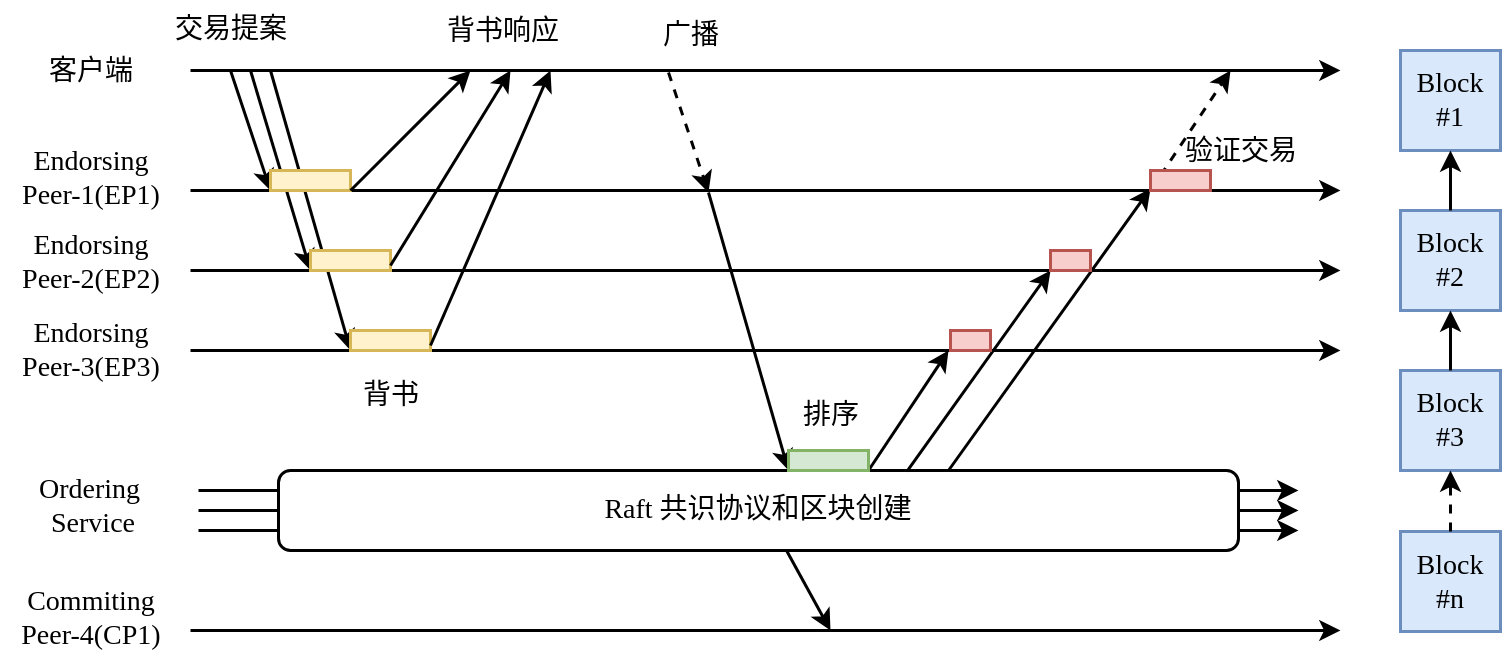 <mxfile version="24.0.4" type="github">
  <diagram name="第 1 页" id="04GrkCOda3u9FRn1Vndo">
    <mxGraphModel dx="794" dy="492" grid="1" gridSize="10" guides="1" tooltips="1" connect="1" arrows="1" fold="1" page="1" pageScale="1" pageWidth="827" pageHeight="1169" math="0" shadow="0">
      <root>
        <mxCell id="0" />
        <mxCell id="1" parent="0" />
        <mxCell id="cvtWXRdPuCVlEjRCMvrC-1" value="" style="endArrow=classic;html=1;rounded=0;fontSize=14;fontFamily=宋体;strokeWidth=1.5;" parent="1" edge="1">
          <mxGeometry width="50" height="50" relative="1" as="geometry">
            <mxPoint x="160" y="340" as="sourcePoint" />
            <mxPoint x="735" y="340" as="targetPoint" />
          </mxGeometry>
        </mxCell>
        <mxCell id="cvtWXRdPuCVlEjRCMvrC-2" value="" style="endArrow=classic;html=1;rounded=0;fontSize=14;fontFamily=宋体;strokeWidth=1.5;" parent="1" edge="1">
          <mxGeometry width="50" height="50" relative="1" as="geometry">
            <mxPoint x="160" y="400" as="sourcePoint" />
            <mxPoint x="735" y="400" as="targetPoint" />
          </mxGeometry>
        </mxCell>
        <mxCell id="cvtWXRdPuCVlEjRCMvrC-3" value="" style="endArrow=classic;html=1;rounded=0;fontSize=14;fontFamily=宋体;strokeWidth=1.5;" parent="1" edge="1">
          <mxGeometry width="50" height="50" relative="1" as="geometry">
            <mxPoint x="160" y="440" as="sourcePoint" />
            <mxPoint x="735" y="440" as="targetPoint" />
          </mxGeometry>
        </mxCell>
        <mxCell id="cvtWXRdPuCVlEjRCMvrC-4" value="" style="endArrow=classic;html=1;rounded=0;fontSize=14;fontFamily=宋体;strokeWidth=1.5;" parent="1" edge="1">
          <mxGeometry width="50" height="50" relative="1" as="geometry">
            <mxPoint x="160" y="480" as="sourcePoint" />
            <mxPoint x="735" y="480" as="targetPoint" />
          </mxGeometry>
        </mxCell>
        <mxCell id="cvtWXRdPuCVlEjRCMvrC-6" value="" style="endArrow=classic;html=1;rounded=0;fontSize=14;fontFamily=宋体;strokeWidth=1.5;" parent="1" edge="1">
          <mxGeometry width="50" height="50" relative="1" as="geometry">
            <mxPoint x="164" y="550" as="sourcePoint" />
            <mxPoint x="714" y="550" as="targetPoint" />
          </mxGeometry>
        </mxCell>
        <mxCell id="cvtWXRdPuCVlEjRCMvrC-7" value="" style="endArrow=classic;html=1;rounded=0;fontSize=14;fontFamily=宋体;strokeWidth=1.5;" parent="1" edge="1">
          <mxGeometry width="50" height="50" relative="1" as="geometry">
            <mxPoint x="164" y="560" as="sourcePoint" />
            <mxPoint x="714" y="560" as="targetPoint" />
          </mxGeometry>
        </mxCell>
        <mxCell id="cvtWXRdPuCVlEjRCMvrC-8" value="" style="endArrow=classic;html=1;rounded=0;fontSize=14;fontFamily=宋体;strokeWidth=1.5;" parent="1" edge="1">
          <mxGeometry width="50" height="50" relative="1" as="geometry">
            <mxPoint x="164" y="570" as="sourcePoint" />
            <mxPoint x="714" y="570" as="targetPoint" />
          </mxGeometry>
        </mxCell>
        <mxCell id="cvtWXRdPuCVlEjRCMvrC-5" value="Raft 共识协议和区块创建" style="rounded=1;whiteSpace=wrap;html=1;fontSize=14;fontFamily=宋体;strokeWidth=1.5;" parent="1" vertex="1">
          <mxGeometry x="204" y="540" width="480" height="40" as="geometry" />
        </mxCell>
        <mxCell id="cvtWXRdPuCVlEjRCMvrC-9" value="&lt;font style=&quot;vertical-align: inherit; font-size: 14px;&quot;&gt;&lt;font style=&quot;vertical-align: inherit; font-size: 14px;&quot;&gt;客户端&lt;/font&gt;&lt;/font&gt;" style="text;html=1;align=center;verticalAlign=middle;resizable=0;points=[];autosize=1;strokeColor=none;fillColor=none;fontSize=14;fontFamily=宋体;" parent="1" vertex="1">
          <mxGeometry x="75" y="326" width="70" height="30" as="geometry" />
        </mxCell>
        <mxCell id="cvtWXRdPuCVlEjRCMvrC-10" value="&lt;font style=&quot;vertical-align: inherit; font-size: 14px;&quot;&gt;&lt;font style=&quot;vertical-align: inherit; font-size: 14px;&quot;&gt;&lt;font style=&quot;vertical-align: inherit; font-size: 14px;&quot;&gt;&lt;font style=&quot;vertical-align: inherit; font-size: 14px;&quot;&gt;Endorsing&lt;/font&gt;&lt;/font&gt;&lt;/font&gt;&lt;/font&gt;&lt;div style=&quot;font-size: 14px;&quot;&gt;&lt;font style=&quot;vertical-align: inherit; font-size: 14px;&quot;&gt;&lt;font style=&quot;vertical-align: inherit; font-size: 14px;&quot;&gt;Peer-1(EP1)&lt;/font&gt;&lt;/font&gt;&lt;/div&gt;" style="text;html=1;align=center;verticalAlign=middle;resizable=0;points=[];autosize=1;strokeColor=none;fillColor=none;fontSize=14;fontFamily=宋体;" parent="1" vertex="1">
          <mxGeometry x="65" y="369" width="90" height="50" as="geometry" />
        </mxCell>
        <mxCell id="cvtWXRdPuCVlEjRCMvrC-11" value="&lt;font style=&quot;vertical-align: inherit; font-size: 14px;&quot;&gt;&lt;font style=&quot;vertical-align: inherit; font-size: 14px;&quot;&gt;&lt;font style=&quot;vertical-align: inherit; font-size: 14px;&quot;&gt;&lt;font style=&quot;vertical-align: inherit; font-size: 14px;&quot;&gt;Endorsing&lt;/font&gt;&lt;/font&gt;&lt;/font&gt;&lt;/font&gt;&lt;div style=&quot;font-size: 14px;&quot;&gt;&lt;font style=&quot;vertical-align: inherit; font-size: 14px;&quot;&gt;&lt;font style=&quot;vertical-align: inherit; font-size: 14px;&quot;&gt;Peer-2(EP2)&lt;/font&gt;&lt;/font&gt;&lt;/div&gt;" style="text;html=1;align=center;verticalAlign=middle;resizable=0;points=[];autosize=1;strokeColor=none;fillColor=none;fontSize=14;fontFamily=宋体;" parent="1" vertex="1">
          <mxGeometry x="65" y="411" width="90" height="50" as="geometry" />
        </mxCell>
        <mxCell id="cvtWXRdPuCVlEjRCMvrC-12" value="&lt;font style=&quot;vertical-align: inherit; font-size: 14px;&quot;&gt;&lt;font style=&quot;vertical-align: inherit; font-size: 14px;&quot;&gt;&lt;font style=&quot;vertical-align: inherit; font-size: 14px;&quot;&gt;&lt;font style=&quot;vertical-align: inherit; font-size: 14px;&quot;&gt;Endorsing&lt;/font&gt;&lt;/font&gt;&lt;/font&gt;&lt;/font&gt;&lt;div style=&quot;font-size: 14px;&quot;&gt;&lt;font style=&quot;vertical-align: inherit; font-size: 14px;&quot;&gt;&lt;font style=&quot;vertical-align: inherit; font-size: 14px;&quot;&gt;Peer-3(EP3)&lt;/font&gt;&lt;/font&gt;&lt;/div&gt;" style="text;html=1;align=center;verticalAlign=middle;resizable=0;points=[];autosize=1;strokeColor=none;fillColor=none;fontSize=14;fontFamily=宋体;" parent="1" vertex="1">
          <mxGeometry x="65" y="455" width="90" height="50" as="geometry" />
        </mxCell>
        <mxCell id="cvtWXRdPuCVlEjRCMvrC-14" value="" style="endArrow=classic;html=1;rounded=0;fontSize=14;fontFamily=宋体;strokeWidth=1.5;" parent="1" edge="1">
          <mxGeometry width="50" height="50" relative="1" as="geometry">
            <mxPoint x="180" y="340" as="sourcePoint" />
            <mxPoint x="200" y="400" as="targetPoint" />
          </mxGeometry>
        </mxCell>
        <mxCell id="cvtWXRdPuCVlEjRCMvrC-16" value="" style="endArrow=classic;html=1;rounded=0;fontSize=14;fontFamily=宋体;strokeWidth=1.5;" parent="1" edge="1">
          <mxGeometry width="50" height="50" relative="1" as="geometry">
            <mxPoint x="190" y="340" as="sourcePoint" />
            <mxPoint x="220" y="440" as="targetPoint" />
          </mxGeometry>
        </mxCell>
        <mxCell id="cvtWXRdPuCVlEjRCMvrC-17" value="" style="endArrow=classic;html=1;rounded=0;fontSize=14;fontFamily=宋体;strokeWidth=1.5;" parent="1" edge="1">
          <mxGeometry width="50" height="50" relative="1" as="geometry">
            <mxPoint x="200" y="340" as="sourcePoint" />
            <mxPoint x="240" y="480" as="targetPoint" />
          </mxGeometry>
        </mxCell>
        <mxCell id="cvtWXRdPuCVlEjRCMvrC-18" value="" style="rounded=0;whiteSpace=wrap;html=1;fontSize=14;fontFamily=宋体;fillColor=#fff2cc;strokeColor=#d6b656;strokeWidth=1.5;" parent="1" vertex="1">
          <mxGeometry x="200" y="390" width="40" height="10" as="geometry" />
        </mxCell>
        <mxCell id="cvtWXRdPuCVlEjRCMvrC-19" value="" style="rounded=0;whiteSpace=wrap;html=1;fontSize=14;fontFamily=宋体;fillColor=#fff2cc;strokeColor=#d6b656;strokeWidth=1.5;" parent="1" vertex="1">
          <mxGeometry x="220" y="430" width="40" height="10" as="geometry" />
        </mxCell>
        <mxCell id="cvtWXRdPuCVlEjRCMvrC-20" value="" style="rounded=0;whiteSpace=wrap;html=1;fontSize=14;fontFamily=宋体;fillColor=#fff2cc;strokeColor=#d6b656;strokeWidth=1.5;" parent="1" vertex="1">
          <mxGeometry x="240" y="470" width="40" height="10" as="geometry" />
        </mxCell>
        <mxCell id="cvtWXRdPuCVlEjRCMvrC-22" value="" style="endArrow=classic;html=1;rounded=0;exitX=1;exitY=1;exitDx=0;exitDy=0;fontSize=14;fontFamily=宋体;strokeWidth=1.5;" parent="1" source="cvtWXRdPuCVlEjRCMvrC-18" edge="1">
          <mxGeometry width="50" height="50" relative="1" as="geometry">
            <mxPoint x="280" y="440" as="sourcePoint" />
            <mxPoint x="300" y="340" as="targetPoint" />
          </mxGeometry>
        </mxCell>
        <mxCell id="cvtWXRdPuCVlEjRCMvrC-23" value="" style="endArrow=classic;html=1;rounded=0;exitX=1;exitY=0.75;exitDx=0;exitDy=0;fontSize=14;fontFamily=宋体;strokeWidth=1.5;" parent="1" source="cvtWXRdPuCVlEjRCMvrC-19" edge="1">
          <mxGeometry width="50" height="50" relative="1" as="geometry">
            <mxPoint x="290" y="450" as="sourcePoint" />
            <mxPoint x="320" y="340" as="targetPoint" />
          </mxGeometry>
        </mxCell>
        <mxCell id="cvtWXRdPuCVlEjRCMvrC-24" value="" style="endArrow=classic;html=1;rounded=0;exitX=1;exitY=0.75;exitDx=0;exitDy=0;fontSize=14;fontFamily=宋体;strokeWidth=1.5;" parent="1" source="cvtWXRdPuCVlEjRCMvrC-20" edge="1">
          <mxGeometry width="50" height="50" relative="1" as="geometry">
            <mxPoint x="310" y="470" as="sourcePoint" />
            <mxPoint x="340" y="340" as="targetPoint" />
          </mxGeometry>
        </mxCell>
        <mxCell id="cvtWXRdPuCVlEjRCMvrC-25" value="交易提案" style="text;html=1;align=center;verticalAlign=middle;resizable=0;points=[];autosize=1;strokeColor=none;fillColor=none;fontSize=14;fontFamily=宋体;" parent="1" vertex="1">
          <mxGeometry x="140" y="305" width="80" height="30" as="geometry" />
        </mxCell>
        <mxCell id="cvtWXRdPuCVlEjRCMvrC-26" value="背书响应" style="text;html=1;align=center;verticalAlign=middle;resizable=0;points=[];autosize=1;strokeColor=none;fillColor=none;fontSize=14;fontFamily=宋体;" parent="1" vertex="1">
          <mxGeometry x="276" y="306" width="80" height="30" as="geometry" />
        </mxCell>
        <mxCell id="cvtWXRdPuCVlEjRCMvrC-27" value="" style="endArrow=classic;html=1;rounded=0;dashed=1;fontSize=14;fontFamily=宋体;strokeWidth=1.5;" parent="1" edge="1">
          <mxGeometry width="50" height="50" relative="1" as="geometry">
            <mxPoint x="399" y="341" as="sourcePoint" />
            <mxPoint x="419" y="401" as="targetPoint" />
          </mxGeometry>
        </mxCell>
        <mxCell id="cvtWXRdPuCVlEjRCMvrC-29" value="" style="endArrow=classic;html=1;rounded=0;entryX=0;entryY=1;entryDx=0;entryDy=0;fontSize=14;fontFamily=宋体;strokeWidth=1.5;" parent="1" target="cvtWXRdPuCVlEjRCMvrC-28" edge="1">
          <mxGeometry width="50" height="50" relative="1" as="geometry">
            <mxPoint x="419" y="401" as="sourcePoint" />
            <mxPoint x="480" y="510" as="targetPoint" />
          </mxGeometry>
        </mxCell>
        <mxCell id="cvtWXRdPuCVlEjRCMvrC-31" value="" style="endArrow=classic;html=1;rounded=0;fontSize=14;fontFamily=宋体;strokeWidth=1.5;" parent="1" edge="1">
          <mxGeometry width="50" height="50" relative="1" as="geometry">
            <mxPoint x="499" y="540" as="sourcePoint" />
            <mxPoint x="539" y="480" as="targetPoint" />
          </mxGeometry>
        </mxCell>
        <mxCell id="cvtWXRdPuCVlEjRCMvrC-32" value="" style="endArrow=classic;html=1;rounded=0;exitX=0.588;exitY=0.01;exitDx=0;exitDy=0;exitPerimeter=0;fontSize=14;fontFamily=宋体;strokeWidth=1.5;" parent="1" edge="1">
          <mxGeometry width="50" height="50" relative="1" as="geometry">
            <mxPoint x="518.24" y="540.4" as="sourcePoint" />
            <mxPoint x="590" y="440" as="targetPoint" />
          </mxGeometry>
        </mxCell>
        <mxCell id="cvtWXRdPuCVlEjRCMvrC-33" value="" style="endArrow=classic;html=1;rounded=0;fontSize=14;fontFamily=宋体;strokeWidth=1.5;" parent="1" edge="1">
          <mxGeometry width="50" height="50" relative="1" as="geometry">
            <mxPoint x="539" y="540" as="sourcePoint" />
            <mxPoint x="640" y="399" as="targetPoint" />
          </mxGeometry>
        </mxCell>
        <mxCell id="cvtWXRdPuCVlEjRCMvrC-34" value="" style="endArrow=classic;html=1;rounded=0;dashed=1;fontSize=14;fontFamily=宋体;strokeWidth=1.5;" parent="1" edge="1">
          <mxGeometry width="50" height="50" relative="1" as="geometry">
            <mxPoint x="640" y="400" as="sourcePoint" />
            <mxPoint x="680" y="340" as="targetPoint" />
          </mxGeometry>
        </mxCell>
        <mxCell id="cvtWXRdPuCVlEjRCMvrC-35" value="" style="rounded=0;whiteSpace=wrap;html=1;fontSize=14;fontFamily=宋体;fillColor=#f8cecc;strokeColor=#b85450;strokeWidth=1.5;" parent="1" vertex="1">
          <mxGeometry x="540" y="470" width="20" height="10" as="geometry" />
        </mxCell>
        <mxCell id="cvtWXRdPuCVlEjRCMvrC-36" value="" style="rounded=0;whiteSpace=wrap;html=1;fontSize=14;fontFamily=宋体;fillColor=#f8cecc;strokeColor=#b85450;strokeWidth=1.5;" parent="1" vertex="1">
          <mxGeometry x="590" y="430" width="20" height="10" as="geometry" />
        </mxCell>
        <mxCell id="cvtWXRdPuCVlEjRCMvrC-39" value="" style="rounded=0;whiteSpace=wrap;html=1;fontSize=14;fontFamily=宋体;fillColor=#f8cecc;strokeColor=#b85450;strokeWidth=1.5;" parent="1" vertex="1">
          <mxGeometry x="640" y="390" width="30" height="10" as="geometry" />
        </mxCell>
        <mxCell id="cvtWXRdPuCVlEjRCMvrC-28" value="" style="rounded=0;whiteSpace=wrap;html=1;fontSize=14;fontFamily=宋体;fillColor=#d5e8d4;strokeColor=#82b366;strokeWidth=1.5;" parent="1" vertex="1">
          <mxGeometry x="459" y="530" width="40" height="10" as="geometry" />
        </mxCell>
        <mxCell id="cvtWXRdPuCVlEjRCMvrC-42" value="" style="endArrow=classic;html=1;rounded=0;fontSize=14;fontFamily=宋体;strokeWidth=1.5;" parent="1" edge="1">
          <mxGeometry width="50" height="50" relative="1" as="geometry">
            <mxPoint x="160" y="620" as="sourcePoint" />
            <mxPoint x="735" y="620" as="targetPoint" />
          </mxGeometry>
        </mxCell>
        <mxCell id="cvtWXRdPuCVlEjRCMvrC-44" value="" style="endArrow=classic;html=1;rounded=0;exitX=0.5;exitY=1;exitDx=0;exitDy=0;fontSize=14;fontFamily=宋体;strokeWidth=1.5;" parent="1" edge="1">
          <mxGeometry width="50" height="50" relative="1" as="geometry">
            <mxPoint x="458" y="580" as="sourcePoint" />
            <mxPoint x="480" y="620" as="targetPoint" />
          </mxGeometry>
        </mxCell>
        <mxCell id="cvtWXRdPuCVlEjRCMvrC-45" value="Ordering&amp;nbsp;&lt;div style=&quot;font-size: 14px;&quot;&gt;Service&lt;/div&gt;" style="text;html=1;align=center;verticalAlign=middle;resizable=0;points=[];autosize=1;strokeColor=none;fillColor=none;fontSize=14;fontFamily=宋体;" parent="1" vertex="1">
          <mxGeometry x="71" y="533" width="80" height="50" as="geometry" />
        </mxCell>
        <mxCell id="cvtWXRdPuCVlEjRCMvrC-46" value="Commiting&lt;div style=&quot;font-size: 14px;&quot;&gt;Peer-4(CP1)&lt;/div&gt;" style="text;html=1;align=center;verticalAlign=middle;resizable=0;points=[];autosize=1;strokeColor=none;fillColor=none;fontSize=14;fontFamily=宋体;" parent="1" vertex="1">
          <mxGeometry x="65" y="589" width="90" height="50" as="geometry" />
        </mxCell>
        <mxCell id="cvtWXRdPuCVlEjRCMvrC-47" value="Block&lt;div style=&quot;font-size: 14px;&quot;&gt;#1&lt;/div&gt;" style="whiteSpace=wrap;html=1;aspect=fixed;fontFamily=宋体;fontSize=14;fillColor=#dae8fc;strokeWidth=1.5;strokeColor=#6c8ebf;" parent="1" vertex="1">
          <mxGeometry x="765" y="330" width="50" height="50" as="geometry" />
        </mxCell>
        <mxCell id="cvtWXRdPuCVlEjRCMvrC-48" value="Block&lt;div style=&quot;font-size: 14px;&quot;&gt;#2&lt;/div&gt;" style="whiteSpace=wrap;html=1;aspect=fixed;strokeColor=#6c8ebf;align=center;verticalAlign=middle;fontFamily=宋体;fontSize=14;fillColor=#dae8fc;strokeWidth=1.5;" parent="1" vertex="1">
          <mxGeometry x="765" y="410" width="50" height="50" as="geometry" />
        </mxCell>
        <mxCell id="cvtWXRdPuCVlEjRCMvrC-49" value="Block&lt;div style=&quot;font-size: 14px;&quot;&gt;#3&lt;/div&gt;" style="whiteSpace=wrap;html=1;aspect=fixed;strokeColor=#6c8ebf;align=center;verticalAlign=middle;fontFamily=宋体;fontSize=14;fillColor=#dae8fc;strokeWidth=1.5;" parent="1" vertex="1">
          <mxGeometry x="765" y="490" width="50" height="50" as="geometry" />
        </mxCell>
        <mxCell id="cvtWXRdPuCVlEjRCMvrC-50" value="Block&lt;div style=&quot;font-size: 14px;&quot;&gt;#n&lt;/div&gt;" style="whiteSpace=wrap;html=1;aspect=fixed;fontFamily=宋体;fontSize=14;strokeColor=#6c8ebf;align=center;verticalAlign=middle;fillColor=#dae8fc;strokeWidth=1.5;" parent="1" vertex="1">
          <mxGeometry x="765" y="570.5" width="50" height="50" as="geometry" />
        </mxCell>
        <mxCell id="cvtWXRdPuCVlEjRCMvrC-53" value="" style="endArrow=classic;html=1;rounded=0;entryX=0.5;entryY=1;entryDx=0;entryDy=0;exitX=0.5;exitY=0;exitDx=0;exitDy=0;fontFamily=宋体;fontSize=14;strokeWidth=1.5;" parent="1" source="cvtWXRdPuCVlEjRCMvrC-48" target="cvtWXRdPuCVlEjRCMvrC-47" edge="1">
          <mxGeometry width="50" height="50" relative="1" as="geometry">
            <mxPoint x="885" y="410" as="sourcePoint" />
            <mxPoint x="935" y="360" as="targetPoint" />
          </mxGeometry>
        </mxCell>
        <mxCell id="cvtWXRdPuCVlEjRCMvrC-54" value="" style="endArrow=classic;html=1;rounded=0;entryX=0.5;entryY=1;entryDx=0;entryDy=0;exitX=0.5;exitY=0;exitDx=0;exitDy=0;fontFamily=宋体;fontSize=14;strokeWidth=1.5;" parent="1" source="cvtWXRdPuCVlEjRCMvrC-49" target="cvtWXRdPuCVlEjRCMvrC-48" edge="1">
          <mxGeometry width="50" height="50" relative="1" as="geometry">
            <mxPoint x="975" y="500" as="sourcePoint" />
            <mxPoint x="1025" y="450" as="targetPoint" />
          </mxGeometry>
        </mxCell>
        <mxCell id="cvtWXRdPuCVlEjRCMvrC-55" value="" style="endArrow=classic;html=1;rounded=0;entryX=0.5;entryY=1;entryDx=0;entryDy=0;dashed=1;fontFamily=宋体;fontSize=14;strokeWidth=1.5;" parent="1" source="cvtWXRdPuCVlEjRCMvrC-50" target="cvtWXRdPuCVlEjRCMvrC-49" edge="1">
          <mxGeometry width="50" height="50" relative="1" as="geometry">
            <mxPoint x="915" y="570" as="sourcePoint" />
            <mxPoint x="965" y="520" as="targetPoint" />
          </mxGeometry>
        </mxCell>
        <mxCell id="cvtWXRdPuCVlEjRCMvrC-56" value="背书" style="text;html=1;align=center;verticalAlign=middle;resizable=0;points=[];autosize=1;strokeColor=none;fillColor=none;fontFamily=宋体;fontSize=14;strokeWidth=1.5;" parent="1" vertex="1">
          <mxGeometry x="235" y="488" width="50" height="30" as="geometry" />
        </mxCell>
        <mxCell id="cvtWXRdPuCVlEjRCMvrC-57" value="广播" style="text;html=1;align=center;verticalAlign=middle;resizable=0;points=[];autosize=1;strokeColor=none;fillColor=none;fontFamily=宋体;fontSize=14;" parent="1" vertex="1">
          <mxGeometry x="385" y="308" width="50" height="30" as="geometry" />
        </mxCell>
        <mxCell id="cvtWXRdPuCVlEjRCMvrC-58" value="排序" style="text;html=1;align=center;verticalAlign=middle;resizable=0;points=[];autosize=1;strokeColor=none;fillColor=none;fontFamily=宋体;fontSize=14;strokeWidth=1.5;" parent="1" vertex="1">
          <mxGeometry x="455" y="498" width="50" height="30" as="geometry" />
        </mxCell>
        <mxCell id="cvtWXRdPuCVlEjRCMvrC-59" value="验证交易" style="text;html=1;align=center;verticalAlign=middle;resizable=0;points=[];autosize=1;strokeColor=none;fillColor=none;fontFamily=宋体;fontSize=14;strokeWidth=1.5;" parent="1" vertex="1">
          <mxGeometry x="645" y="366" width="80" height="30" as="geometry" />
        </mxCell>
      </root>
    </mxGraphModel>
  </diagram>
</mxfile>
